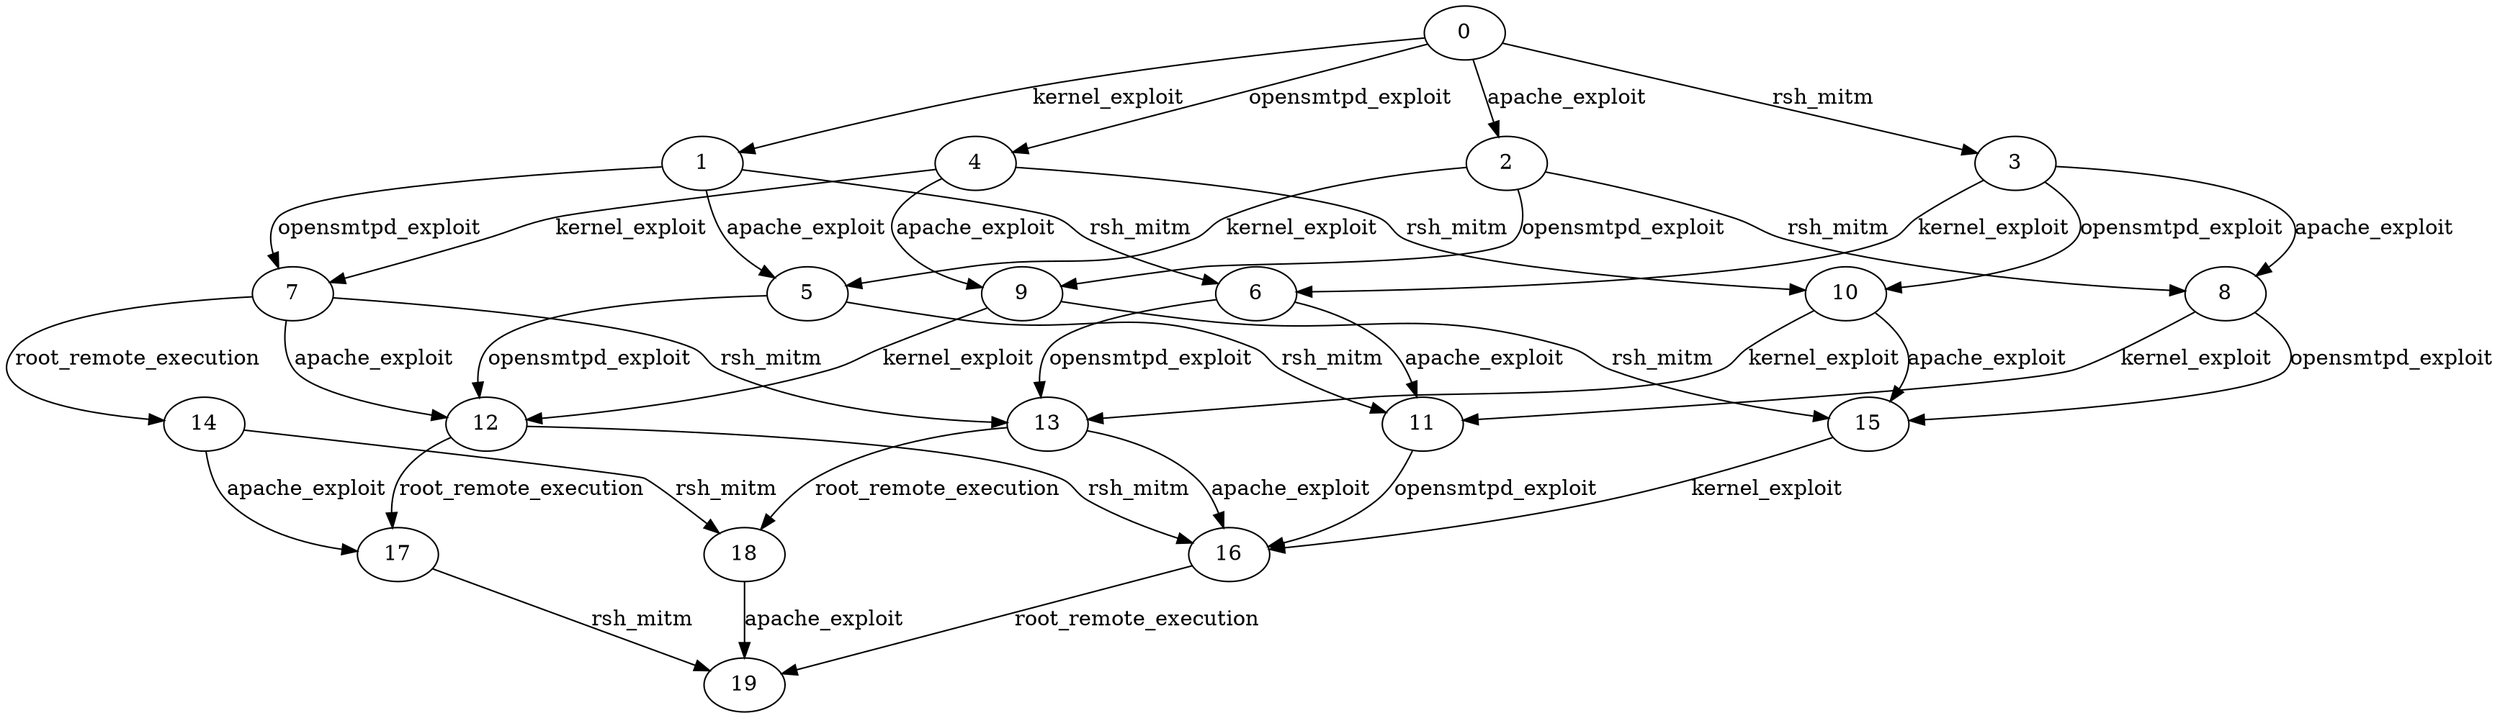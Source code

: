 digraph {
0->1[label="kernel_exploit"]
0->2[label="apache_exploit"]
0->3[label="rsh_mitm"]
0->4[label="opensmtpd_exploit"]
1->5[label="apache_exploit"]
1->6[label="rsh_mitm"]
1->7[label="opensmtpd_exploit"]
2->5[label="kernel_exploit"]
2->8[label="rsh_mitm"]
2->9[label="opensmtpd_exploit"]
3->6[label="kernel_exploit"]
3->8[label="apache_exploit"]
3->10[label="opensmtpd_exploit"]
4->7[label="kernel_exploit"]
4->9[label="apache_exploit"]
4->10[label="rsh_mitm"]
5->11[label="rsh_mitm"]
5->12[label="opensmtpd_exploit"]
6->11[label="apache_exploit"]
6->13[label="opensmtpd_exploit"]
7->12[label="apache_exploit"]
7->13[label="rsh_mitm"]
7->14[label="root_remote_execution"]
8->11[label="kernel_exploit"]
8->15[label="opensmtpd_exploit"]
9->12[label="kernel_exploit"]
9->15[label="rsh_mitm"]
10->13[label="kernel_exploit"]
10->15[label="apache_exploit"]
11->16[label="opensmtpd_exploit"]
12->16[label="rsh_mitm"]
12->17[label="root_remote_execution"]
13->16[label="apache_exploit"]
13->18[label="root_remote_execution"]
14->17[label="apache_exploit"]
14->18[label="rsh_mitm"]
15->16[label="kernel_exploit"]
16->19[label="root_remote_execution"]
17->19[label="rsh_mitm"]
18->19[label="apache_exploit"]
}
